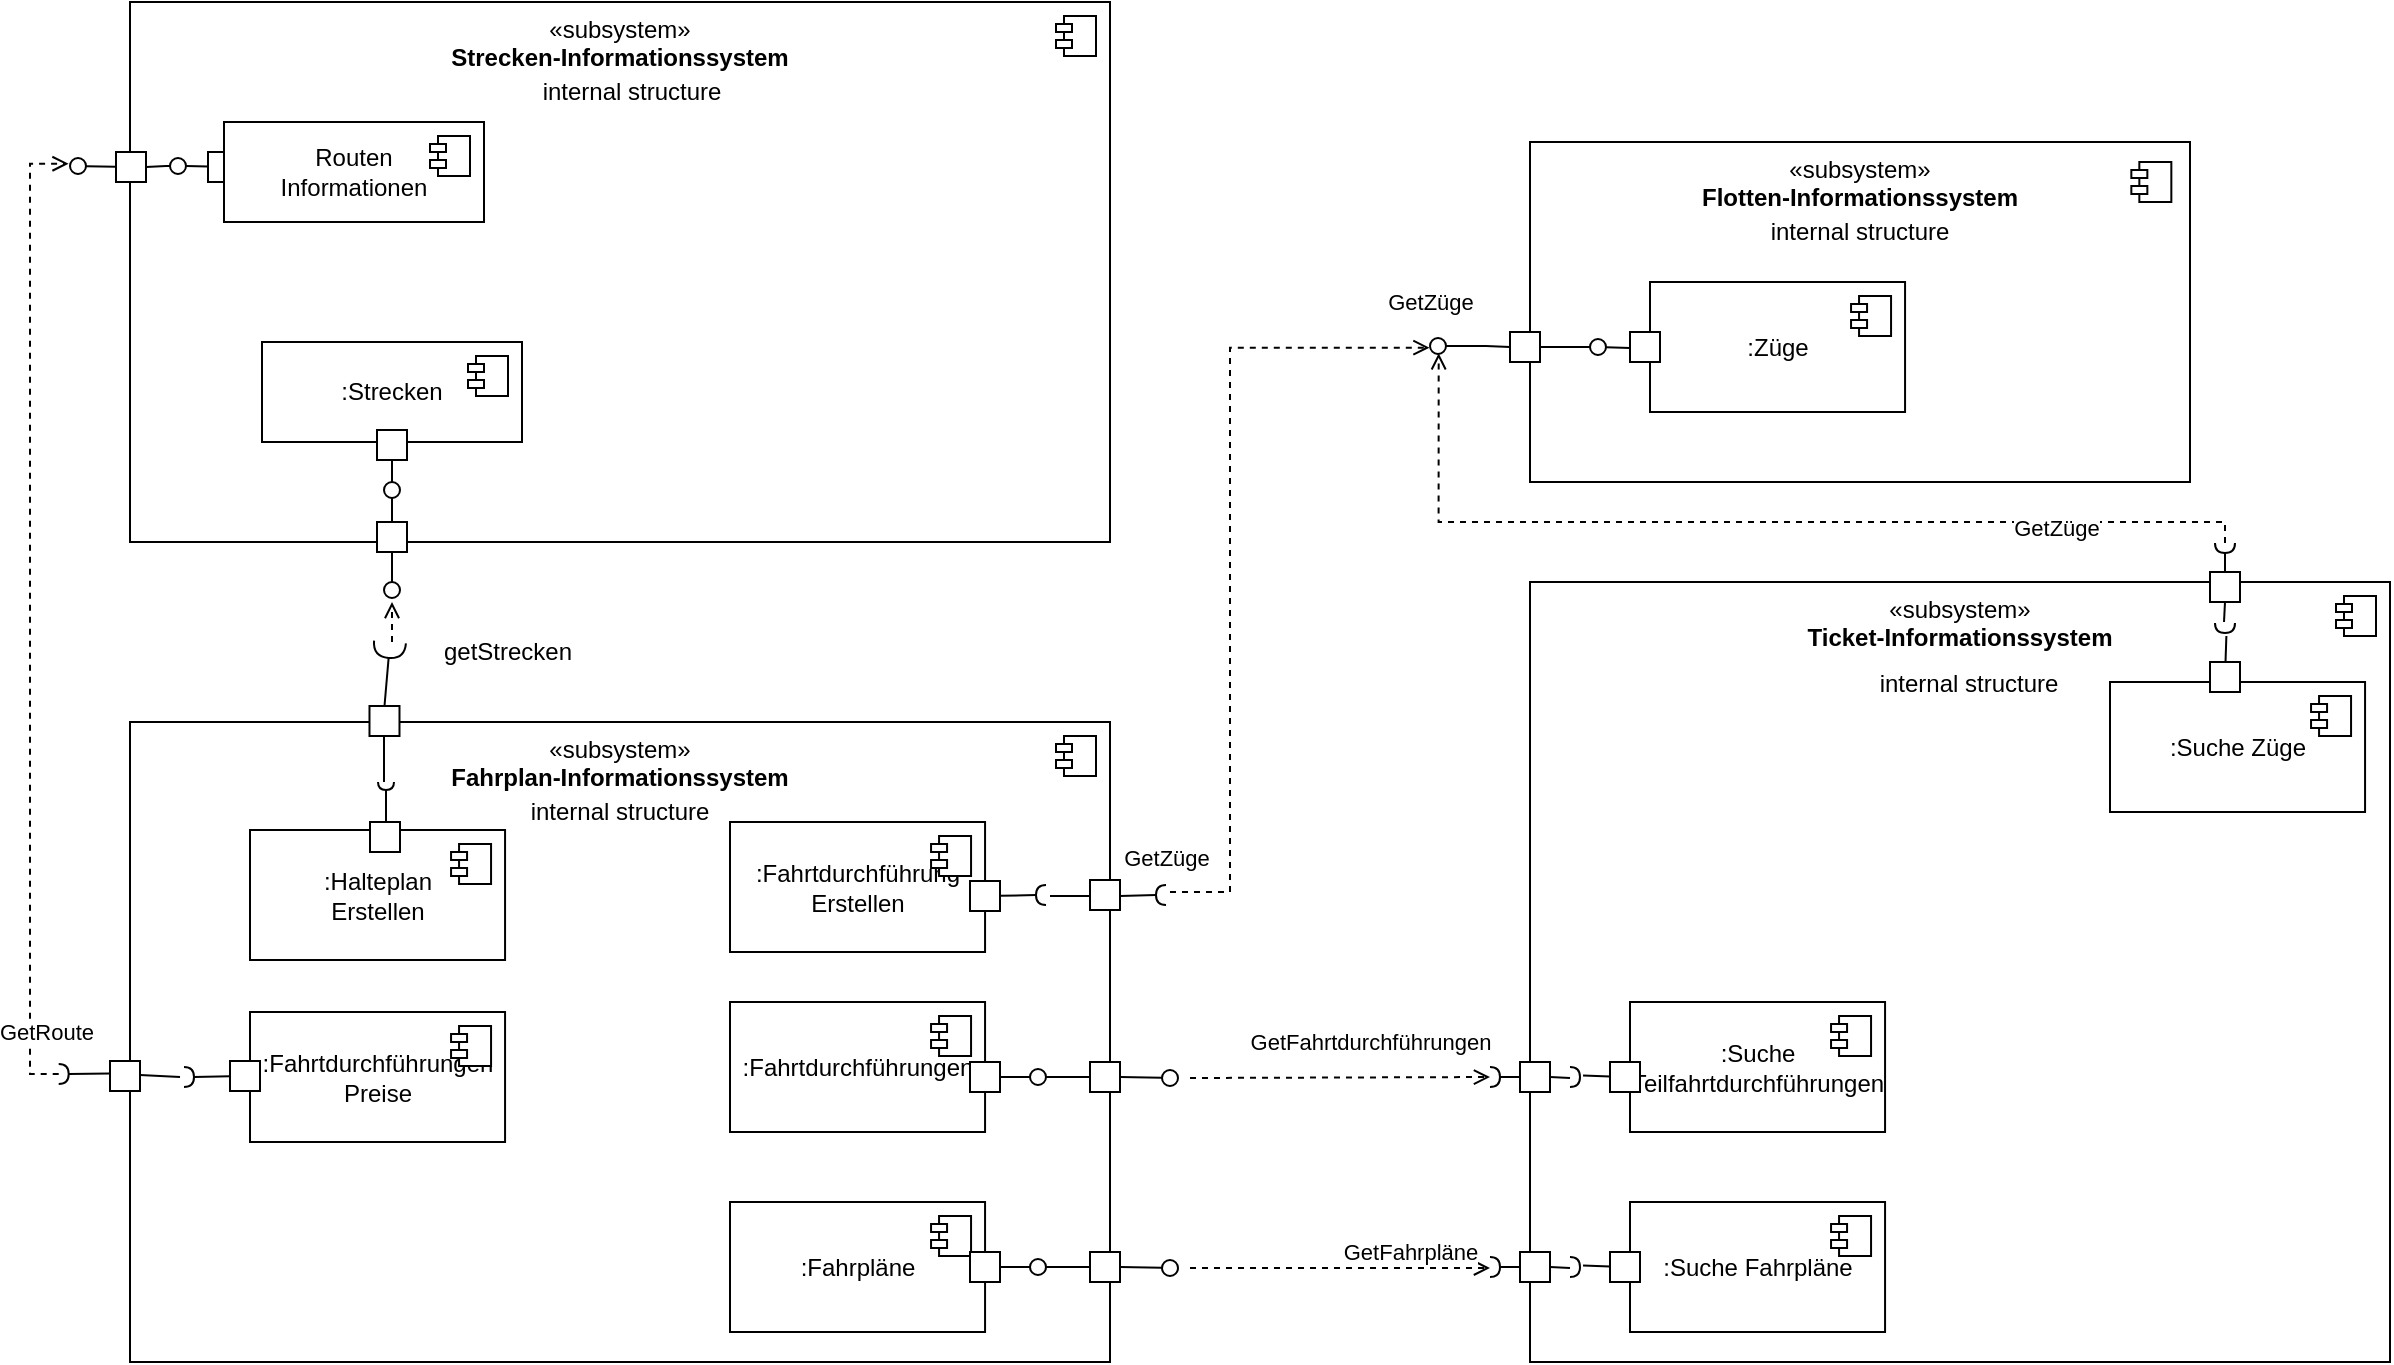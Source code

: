 <mxfile version="24.0.4" type="device">
  <diagram name="Seite-1" id="At29E6dpsmascSJsojqU">
    <mxGraphModel dx="2542" dy="983" grid="1" gridSize="10" guides="1" tooltips="1" connect="1" arrows="1" fold="1" page="1" pageScale="1" pageWidth="827" pageHeight="1169" math="0" shadow="0">
      <root>
        <mxCell id="0" />
        <mxCell id="1" parent="0" />
        <mxCell id="wO4vV6SQrVihlQiNvDUp-17" value="" style="rounded=0;orthogonalLoop=1;jettySize=auto;html=1;endArrow=halfCircle;endFill=0;endSize=6;strokeWidth=1;sketch=0;fontSize=12;curved=1;exitX=0.5;exitY=0;exitDx=0;exitDy=0;movable=0;resizable=0;rotatable=0;deletable=0;editable=0;locked=1;connectable=0;" parent="1" source="wO4vV6SQrVihlQiNvDUp-33" edge="1">
          <mxGeometry relative="1" as="geometry">
            <mxPoint x="85.8" y="461.08" as="sourcePoint" />
            <mxPoint x="20" y="420" as="targetPoint" />
            <Array as="points" />
          </mxGeometry>
        </mxCell>
        <mxCell id="wO4vV6SQrVihlQiNvDUp-13" value="" style="group;movable=1;resizable=1;rotatable=1;deletable=1;editable=1;locked=0;connectable=1;" parent="1" vertex="1" connectable="0">
          <mxGeometry x="-110" y="460" width="495" height="320" as="geometry" />
        </mxCell>
        <mxCell id="wO4vV6SQrVihlQiNvDUp-5" value="«subsystem»&lt;br&gt;&lt;b&gt;Fahrplan-Informationssystem&lt;/b&gt;" style="html=1;dropTarget=0;whiteSpace=wrap;verticalAlign=top;" parent="wO4vV6SQrVihlQiNvDUp-13" vertex="1">
          <mxGeometry width="490" height="320" as="geometry" />
        </mxCell>
        <mxCell id="wO4vV6SQrVihlQiNvDUp-6" value="" style="shape=module;jettyWidth=8;jettyHeight=4;movable=0;resizable=0;rotatable=0;deletable=0;editable=0;locked=1;connectable=0;" parent="wO4vV6SQrVihlQiNvDUp-5" vertex="1">
          <mxGeometry x="1" width="20" height="20" relative="1" as="geometry">
            <mxPoint x="-27" y="7" as="offset" />
          </mxGeometry>
        </mxCell>
        <mxCell id="wO4vV6SQrVihlQiNvDUp-45" value="" style="endArrow=none;html=1;rounded=0;movable=1;resizable=1;rotatable=1;deletable=1;editable=1;locked=0;connectable=1;" parent="wO4vV6SQrVihlQiNvDUp-13" edge="1">
          <mxGeometry width="50" height="50" relative="1" as="geometry">
            <mxPoint x="127" y="21.333" as="sourcePoint" />
            <mxPoint x="127" y="30" as="targetPoint" />
            <Array as="points">
              <mxPoint x="127" />
            </Array>
          </mxGeometry>
        </mxCell>
        <mxCell id="wO4vV6SQrVihlQiNvDUp-12" value="internal structure" style="text;html=1;align=center;verticalAlign=middle;whiteSpace=wrap;rounded=0;movable=0;resizable=0;rotatable=0;deletable=0;editable=0;locked=1;connectable=0;" parent="wO4vV6SQrVihlQiNvDUp-13" vertex="1">
          <mxGeometry x="155.167" y="36.0" width="179.667" height="18.0" as="geometry" />
        </mxCell>
        <mxCell id="wO4vV6SQrVihlQiNvDUp-33" value="" style="fontStyle=0;labelPosition=right;verticalLabelPosition=middle;align=left;verticalAlign=middle;spacingLeft=2;movable=0;resizable=0;rotatable=0;deletable=0;editable=0;locked=1;connectable=0;" parent="wO4vV6SQrVihlQiNvDUp-13" vertex="1">
          <mxGeometry x="119.744" y="-8" width="15" height="15" as="geometry" />
        </mxCell>
        <mxCell id="wO4vV6SQrVihlQiNvDUp-34" value=":Halteplan&lt;div&gt;Erstellen&lt;/div&gt;" style="html=1;dropTarget=0;whiteSpace=wrap;movable=0;resizable=0;rotatable=0;deletable=0;editable=0;locked=1;connectable=0;" parent="wO4vV6SQrVihlQiNvDUp-13" vertex="1">
          <mxGeometry x="60" y="54" width="127.53" height="65" as="geometry" />
        </mxCell>
        <mxCell id="wO4vV6SQrVihlQiNvDUp-35" value="" style="shape=module;jettyWidth=8;jettyHeight=4;movable=0;resizable=0;rotatable=0;deletable=0;editable=0;locked=1;connectable=0;" parent="wO4vV6SQrVihlQiNvDUp-34" vertex="1">
          <mxGeometry x="1" width="20" height="20" relative="1" as="geometry">
            <mxPoint x="-27" y="7" as="offset" />
          </mxGeometry>
        </mxCell>
        <mxCell id="wO4vV6SQrVihlQiNvDUp-40" value="" style="group;movable=0;resizable=0;rotatable=0;deletable=0;editable=0;locked=1;connectable=0;" parent="wO4vV6SQrVihlQiNvDUp-13" vertex="1" connectable="0">
          <mxGeometry x="119.998" y="50" width="49" height="15" as="geometry" />
        </mxCell>
        <mxCell id="wO4vV6SQrVihlQiNvDUp-41" value="" style="html=1;rounded=0;movable=0;resizable=0;rotatable=0;deletable=0;editable=0;locked=1;connectable=0;" parent="wO4vV6SQrVihlQiNvDUp-40" vertex="1">
          <mxGeometry width="15" height="15" as="geometry" />
        </mxCell>
        <mxCell id="wO4vV6SQrVihlQiNvDUp-56" value="" style="group;movable=0;resizable=0;rotatable=0;deletable=0;editable=0;locked=1;connectable=0;" parent="wO4vV6SQrVihlQiNvDUp-13" vertex="1" connectable="0">
          <mxGeometry x="50" y="79" width="38" height="15" as="geometry" />
        </mxCell>
        <mxCell id="8umoS0Q77vwr4y9otjsm-14" value=":Fahrtdurchführungen" style="html=1;dropTarget=0;whiteSpace=wrap;movable=0;resizable=0;rotatable=0;deletable=0;editable=0;locked=1;connectable=0;" parent="wO4vV6SQrVihlQiNvDUp-13" vertex="1">
          <mxGeometry x="300" y="140" width="127.53" height="65" as="geometry" />
        </mxCell>
        <mxCell id="8umoS0Q77vwr4y9otjsm-15" value="" style="shape=module;jettyWidth=8;jettyHeight=4;movable=0;resizable=0;rotatable=0;deletable=0;editable=0;locked=1;connectable=0;" parent="8umoS0Q77vwr4y9otjsm-14" vertex="1">
          <mxGeometry x="1" width="20" height="20" relative="1" as="geometry">
            <mxPoint x="-27" y="7" as="offset" />
          </mxGeometry>
        </mxCell>
        <mxCell id="8umoS0Q77vwr4y9otjsm-16" value="" style="group;movable=0;resizable=0;rotatable=0;deletable=0;editable=0;locked=1;connectable=0;" parent="wO4vV6SQrVihlQiNvDUp-13" vertex="1" connectable="0">
          <mxGeometry x="420" y="170" width="38" height="15" as="geometry" />
        </mxCell>
        <mxCell id="8umoS0Q77vwr4y9otjsm-17" value="" style="html=1;rounded=0;movable=0;resizable=0;rotatable=0;deletable=0;editable=0;locked=1;connectable=0;" parent="8umoS0Q77vwr4y9otjsm-16" vertex="1">
          <mxGeometry width="15" height="15" as="geometry" />
        </mxCell>
        <mxCell id="8umoS0Q77vwr4y9otjsm-18" value="" style="endArrow=none;html=1;rounded=0;align=center;verticalAlign=top;endFill=0;labelBackgroundColor=none;endSize=2;movable=0;resizable=0;rotatable=0;deletable=0;editable=0;locked=1;connectable=0;" parent="8umoS0Q77vwr4y9otjsm-16" source="8umoS0Q77vwr4y9otjsm-17" target="8umoS0Q77vwr4y9otjsm-19" edge="1">
          <mxGeometry relative="1" as="geometry" />
        </mxCell>
        <mxCell id="8umoS0Q77vwr4y9otjsm-19" value="" style="ellipse;html=1;fontSize=11;align=center;fillColor=none;points=[];aspect=fixed;resizable=0;verticalAlign=bottom;labelPosition=center;verticalLabelPosition=top;flipH=1;movable=0;rotatable=0;deletable=0;editable=0;locked=1;connectable=0;" parent="8umoS0Q77vwr4y9otjsm-16" vertex="1">
          <mxGeometry x="30" y="3.5" width="8" height="8" as="geometry" />
        </mxCell>
        <mxCell id="8umoS0Q77vwr4y9otjsm-21" value="" style="html=1;rounded=0;movable=0;resizable=0;rotatable=0;deletable=0;editable=0;locked=1;connectable=0;" parent="wO4vV6SQrVihlQiNvDUp-13" vertex="1">
          <mxGeometry x="480" y="170" width="15" height="15" as="geometry" />
        </mxCell>
        <mxCell id="8umoS0Q77vwr4y9otjsm-22" style="edgeStyle=orthogonalEdgeStyle;rounded=0;orthogonalLoop=1;jettySize=auto;html=1;entryX=0;entryY=0.5;entryDx=0;entryDy=0;endArrow=none;endFill=0;movable=0;resizable=0;rotatable=0;deletable=0;editable=0;locked=1;connectable=0;" parent="wO4vV6SQrVihlQiNvDUp-13" source="8umoS0Q77vwr4y9otjsm-19" target="8umoS0Q77vwr4y9otjsm-21" edge="1">
          <mxGeometry relative="1" as="geometry" />
        </mxCell>
        <mxCell id="8umoS0Q77vwr4y9otjsm-23" value=":Fahrpläne&lt;span style=&quot;color: rgba(0, 0, 0, 0); font-family: monospace; font-size: 0px; text-align: start; text-wrap: nowrap;&quot;&gt;%3CmxGraphModel%3E%3Croot%3E%3CmxCell%20id%3D%220%22%2F%3E%3CmxCell%20id%3D%221%22%20parent%3D%220%22%2F%3E%3CmxCell%20id%3D%222%22%20value%3D%22%3AHaltepl%C3%A4ne%22%20style%3D%22html%3D1%3BdropTarget%3D0%3BwhiteSpace%3Dwrap%3Bmovable%3D1%3Bresizable%3D1%3Brotatable%3D1%3Bdeletable%3D1%3Beditable%3D1%3Blocked%3D0%3Bconnectable%3D1%3B%22%20vertex%3D%221%22%20parent%3D%221%22%3E%3CmxGeometry%20x%3D%22190%22%20y%3D%22514%22%20width%3D%22127.53%22%20height%3D%2265%22%20as%3D%22geometry%22%2F%3E%3C%2FmxCell%3E%3CmxCell%20id%3D%223%22%20value%3D%22%22%20style%3D%22shape%3Dmodule%3BjettyWidth%3D8%3BjettyHeight%3D4%3Bmovable%3D0%3Bresizable%3D0%3Brotatable%3D0%3Bdeletable%3D0%3Beditable%3D0%3Blocked%3D1%3Bconnectable%3D0%3B%22%20vertex%3D%221%22%20parent%3D%222%22%3E%3CmxGeometry%20x%3D%221%22%20width%3D%2220%22%20height%3D%2220%22%20relative%3D%221%22%20as%3D%22geometry%22%3E%3CmxPoint%20x%3D%22-27%22%20y%3D%227%22%20as%3D%22offset%22%2F%3E%3C%2FmxGeometry%3E%3C%2FmxCell%3E%3C%2Froot%3E%3C%2FmxGraphModel%3E&lt;/span&gt;" style="html=1;dropTarget=0;whiteSpace=wrap;movable=0;resizable=0;rotatable=0;deletable=0;editable=0;locked=1;connectable=0;" parent="wO4vV6SQrVihlQiNvDUp-13" vertex="1">
          <mxGeometry x="300" y="240" width="127.53" height="65" as="geometry" />
        </mxCell>
        <mxCell id="8umoS0Q77vwr4y9otjsm-24" value="" style="shape=module;jettyWidth=8;jettyHeight=4;movable=0;resizable=0;rotatable=0;deletable=0;editable=0;locked=1;connectable=0;" parent="8umoS0Q77vwr4y9otjsm-23" vertex="1">
          <mxGeometry x="1" width="20" height="20" relative="1" as="geometry">
            <mxPoint x="-27" y="7" as="offset" />
          </mxGeometry>
        </mxCell>
        <mxCell id="8umoS0Q77vwr4y9otjsm-27" value=":Fahrtdurchführung&lt;div&gt;Erstellen&lt;/div&gt;" style="html=1;dropTarget=0;whiteSpace=wrap;movable=0;resizable=0;rotatable=0;deletable=0;editable=0;locked=1;connectable=0;" parent="wO4vV6SQrVihlQiNvDUp-13" vertex="1">
          <mxGeometry x="300" y="50" width="127.53" height="65" as="geometry" />
        </mxCell>
        <mxCell id="8umoS0Q77vwr4y9otjsm-28" value="" style="shape=module;jettyWidth=8;jettyHeight=4;movable=0;resizable=0;rotatable=0;deletable=0;editable=0;locked=1;connectable=0;" parent="8umoS0Q77vwr4y9otjsm-27" vertex="1">
          <mxGeometry x="1" width="20" height="20" relative="1" as="geometry">
            <mxPoint x="-27" y="7" as="offset" />
          </mxGeometry>
        </mxCell>
        <mxCell id="8umoS0Q77vwr4y9otjsm-66" value="" style="group;movable=0;resizable=0;rotatable=0;deletable=0;editable=0;locked=1;connectable=0;" parent="wO4vV6SQrVihlQiNvDUp-13" vertex="1" connectable="0">
          <mxGeometry x="420" y="265" width="38" height="15" as="geometry" />
        </mxCell>
        <mxCell id="8umoS0Q77vwr4y9otjsm-67" value="" style="html=1;rounded=0;movable=0;resizable=0;rotatable=0;deletable=0;editable=0;locked=1;connectable=0;" parent="8umoS0Q77vwr4y9otjsm-66" vertex="1">
          <mxGeometry width="15" height="15" as="geometry" />
        </mxCell>
        <mxCell id="8umoS0Q77vwr4y9otjsm-68" value="" style="endArrow=none;html=1;rounded=0;align=center;verticalAlign=top;endFill=0;labelBackgroundColor=none;endSize=2;movable=0;resizable=0;rotatable=0;deletable=0;editable=0;locked=1;connectable=0;" parent="8umoS0Q77vwr4y9otjsm-66" source="8umoS0Q77vwr4y9otjsm-67" target="8umoS0Q77vwr4y9otjsm-69" edge="1">
          <mxGeometry relative="1" as="geometry" />
        </mxCell>
        <mxCell id="8umoS0Q77vwr4y9otjsm-69" value="" style="ellipse;html=1;fontSize=11;align=center;fillColor=none;points=[];aspect=fixed;resizable=0;verticalAlign=bottom;labelPosition=center;verticalLabelPosition=top;flipH=1;movable=0;rotatable=0;deletable=0;editable=0;locked=1;connectable=0;" parent="8umoS0Q77vwr4y9otjsm-66" vertex="1">
          <mxGeometry x="30" y="3.5" width="8" height="8" as="geometry" />
        </mxCell>
        <mxCell id="8umoS0Q77vwr4y9otjsm-70" value="" style="html=1;rounded=0;movable=0;resizable=0;rotatable=0;deletable=0;editable=0;locked=1;connectable=0;" parent="wO4vV6SQrVihlQiNvDUp-13" vertex="1">
          <mxGeometry x="480" y="265" width="15" height="15" as="geometry" />
        </mxCell>
        <mxCell id="8umoS0Q77vwr4y9otjsm-71" style="edgeStyle=orthogonalEdgeStyle;rounded=0;orthogonalLoop=1;jettySize=auto;html=1;entryX=0;entryY=0.5;entryDx=0;entryDy=0;endArrow=none;endFill=0;movable=0;resizable=0;rotatable=0;deletable=0;editable=0;locked=1;connectable=0;" parent="wO4vV6SQrVihlQiNvDUp-13" source="8umoS0Q77vwr4y9otjsm-69" target="8umoS0Q77vwr4y9otjsm-70" edge="1">
          <mxGeometry relative="1" as="geometry" />
        </mxCell>
        <mxCell id="sw9Dr4dA5FuqY6v2gqYr-4" value=":Fahrtdurchführungen&lt;div&gt;Preise&lt;/div&gt;" style="html=1;dropTarget=0;whiteSpace=wrap;movable=0;resizable=0;rotatable=0;deletable=0;editable=0;locked=1;connectable=0;" vertex="1" parent="wO4vV6SQrVihlQiNvDUp-13">
          <mxGeometry x="60" y="145" width="127.53" height="65" as="geometry" />
        </mxCell>
        <mxCell id="sw9Dr4dA5FuqY6v2gqYr-5" value="" style="shape=module;jettyWidth=8;jettyHeight=4;movable=0;resizable=0;rotatable=0;deletable=0;editable=0;locked=1;connectable=0;" vertex="1" parent="sw9Dr4dA5FuqY6v2gqYr-4">
          <mxGeometry x="1" width="20" height="20" relative="1" as="geometry">
            <mxPoint x="-27" y="7" as="offset" />
          </mxGeometry>
        </mxCell>
        <mxCell id="sw9Dr4dA5FuqY6v2gqYr-6" value="" style="group;movable=0;resizable=0;rotatable=0;deletable=0;editable=0;locked=1;connectable=0;" vertex="1" connectable="0" parent="wO4vV6SQrVihlQiNvDUp-13">
          <mxGeometry x="420" y="79" width="75" height="15.5" as="geometry" />
        </mxCell>
        <mxCell id="8umoS0Q77vwr4y9otjsm-41" value="" style="html=1;rounded=0;movable=0;resizable=0;rotatable=0;deletable=0;editable=0;locked=1;connectable=0;" parent="sw9Dr4dA5FuqY6v2gqYr-6" vertex="1">
          <mxGeometry y="0.5" width="15" height="15" as="geometry" />
        </mxCell>
        <mxCell id="8umoS0Q77vwr4y9otjsm-42" value="" style="endArrow=none;html=1;rounded=0;align=center;verticalAlign=top;endFill=0;labelBackgroundColor=none;endSize=2;movable=0;resizable=0;rotatable=0;deletable=0;editable=0;locked=1;connectable=0;" parent="sw9Dr4dA5FuqY6v2gqYr-6" source="8umoS0Q77vwr4y9otjsm-41" target="8umoS0Q77vwr4y9otjsm-43" edge="1">
          <mxGeometry relative="1" as="geometry" />
        </mxCell>
        <mxCell id="8umoS0Q77vwr4y9otjsm-43" value="" style="shape=requiredInterface;html=1;fontSize=11;align=center;fillColor=none;points=[];aspect=fixed;resizable=0;verticalAlign=bottom;labelPosition=center;verticalLabelPosition=top;flipH=1;movable=0;rotatable=0;deletable=0;editable=0;locked=1;connectable=0;" parent="sw9Dr4dA5FuqY6v2gqYr-6" vertex="1">
          <mxGeometry x="33" y="2.5" width="5" height="10" as="geometry" />
        </mxCell>
        <mxCell id="8umoS0Q77vwr4y9otjsm-45" value="" style="html=1;rounded=0;movable=0;resizable=0;rotatable=0;deletable=0;editable=0;locked=1;connectable=0;" parent="sw9Dr4dA5FuqY6v2gqYr-6" vertex="1">
          <mxGeometry x="60" width="15" height="15" as="geometry" />
        </mxCell>
        <mxCell id="8umoS0Q77vwr4y9otjsm-46" value="" style="endArrow=none;html=1;rounded=0;align=center;verticalAlign=top;endFill=0;labelBackgroundColor=none;endSize=2;movable=0;resizable=0;rotatable=0;deletable=0;editable=0;locked=1;connectable=0;" parent="sw9Dr4dA5FuqY6v2gqYr-6" edge="1">
          <mxGeometry relative="1" as="geometry">
            <mxPoint x="60" y="8" as="sourcePoint" />
            <mxPoint x="40" y="8" as="targetPoint" />
          </mxGeometry>
        </mxCell>
        <mxCell id="sw9Dr4dA5FuqY6v2gqYr-7" value="" style="group;rotation=-180;movable=0;resizable=0;rotatable=0;deletable=0;editable=0;locked=1;connectable=0;" vertex="1" connectable="0" parent="wO4vV6SQrVihlQiNvDUp-13">
          <mxGeometry x="-10" y="169.5" width="75" height="15.5" as="geometry" />
        </mxCell>
        <mxCell id="sw9Dr4dA5FuqY6v2gqYr-8" value="" style="html=1;rounded=0;rotation=-180;movable=0;resizable=0;rotatable=0;deletable=0;editable=0;locked=1;connectable=0;" vertex="1" parent="sw9Dr4dA5FuqY6v2gqYr-7">
          <mxGeometry x="60" width="15" height="15" as="geometry" />
        </mxCell>
        <mxCell id="sw9Dr4dA5FuqY6v2gqYr-9" value="" style="endArrow=none;html=1;rounded=0;align=center;verticalAlign=top;endFill=0;labelBackgroundColor=none;endSize=2;movable=0;resizable=0;rotatable=0;deletable=0;editable=0;locked=1;connectable=0;" edge="1" parent="sw9Dr4dA5FuqY6v2gqYr-7" source="sw9Dr4dA5FuqY6v2gqYr-8" target="sw9Dr4dA5FuqY6v2gqYr-10">
          <mxGeometry relative="1" as="geometry" />
        </mxCell>
        <mxCell id="sw9Dr4dA5FuqY6v2gqYr-10" value="" style="shape=requiredInterface;html=1;fontSize=11;align=center;fillColor=none;points=[];aspect=fixed;resizable=0;verticalAlign=bottom;labelPosition=center;verticalLabelPosition=top;flipH=1;rotation=-180;movable=0;rotatable=0;deletable=0;editable=0;locked=1;connectable=0;" vertex="1" parent="sw9Dr4dA5FuqY6v2gqYr-7">
          <mxGeometry x="37" y="3" width="5" height="10" as="geometry" />
        </mxCell>
        <mxCell id="sw9Dr4dA5FuqY6v2gqYr-11" value="" style="html=1;rounded=0;rotation=-180;movable=0;resizable=0;rotatable=0;deletable=0;editable=0;locked=1;connectable=0;" vertex="1" parent="sw9Dr4dA5FuqY6v2gqYr-7">
          <mxGeometry width="15" height="15" as="geometry" />
        </mxCell>
        <mxCell id="sw9Dr4dA5FuqY6v2gqYr-12" value="" style="endArrow=none;html=1;rounded=0;align=center;verticalAlign=top;endFill=0;labelBackgroundColor=none;endSize=2;movable=0;resizable=0;rotatable=0;deletable=0;editable=0;locked=1;connectable=0;" edge="1" parent="sw9Dr4dA5FuqY6v2gqYr-7">
          <mxGeometry relative="1" as="geometry">
            <mxPoint x="15" y="7" as="sourcePoint" />
            <mxPoint x="35" y="8" as="targetPoint" />
          </mxGeometry>
        </mxCell>
        <mxCell id="wO4vV6SQrVihlQiNvDUp-16" value="" style="group" parent="1" vertex="1" connectable="0">
          <mxGeometry x="80" y="100" width="300" height="340" as="geometry" />
        </mxCell>
        <mxCell id="wO4vV6SQrVihlQiNvDUp-1" value="«subsystem»&lt;br&gt;&lt;font style=&quot;font-size: 12px;&quot;&gt;&lt;b&gt;Strecken-Informationssystem&lt;/b&gt;&lt;/font&gt;" style="html=1;dropTarget=0;whiteSpace=wrap;align=center;verticalAlign=top;" parent="wO4vV6SQrVihlQiNvDUp-16" vertex="1">
          <mxGeometry x="-190" width="490" height="270" as="geometry" />
        </mxCell>
        <mxCell id="wO4vV6SQrVihlQiNvDUp-2" value="" style="shape=module;jettyWidth=8;jettyHeight=4;" parent="wO4vV6SQrVihlQiNvDUp-1" vertex="1">
          <mxGeometry x="1" width="20" height="20" relative="1" as="geometry">
            <mxPoint x="-27" y="7" as="offset" />
          </mxGeometry>
        </mxCell>
        <mxCell id="wO4vV6SQrVihlQiNvDUp-9" value="internal structure" style="text;html=1;align=center;verticalAlign=middle;whiteSpace=wrap;rounded=0;" parent="wO4vV6SQrVihlQiNvDUp-16" vertex="1">
          <mxGeometry x="6" y="40" width="110" height="10" as="geometry" />
        </mxCell>
        <mxCell id="wO4vV6SQrVihlQiNvDUp-19" value=":Strecken" style="html=1;dropTarget=0;whiteSpace=wrap;" parent="wO4vV6SQrVihlQiNvDUp-16" vertex="1">
          <mxGeometry x="-124" y="170" width="130" height="50" as="geometry" />
        </mxCell>
        <mxCell id="wO4vV6SQrVihlQiNvDUp-20" value="" style="shape=module;jettyWidth=8;jettyHeight=4;" parent="wO4vV6SQrVihlQiNvDUp-19" vertex="1">
          <mxGeometry x="1" width="20" height="20" relative="1" as="geometry">
            <mxPoint x="-27" y="7" as="offset" />
          </mxGeometry>
        </mxCell>
        <mxCell id="wO4vV6SQrVihlQiNvDUp-21" value="" style="html=1;rounded=0;" parent="wO4vV6SQrVihlQiNvDUp-16" vertex="1">
          <mxGeometry x="-66.5" y="260" width="15" height="15" as="geometry" />
        </mxCell>
        <mxCell id="wO4vV6SQrVihlQiNvDUp-27" value="" style="html=1;rounded=0;" parent="wO4vV6SQrVihlQiNvDUp-16" vertex="1">
          <mxGeometry x="-66.5" y="214" width="15" height="15" as="geometry" />
        </mxCell>
        <mxCell id="wO4vV6SQrVihlQiNvDUp-28" value="" style="endArrow=none;html=1;rounded=0;align=center;verticalAlign=top;endFill=0;labelBackgroundColor=none;endSize=2;" parent="wO4vV6SQrVihlQiNvDUp-16" source="wO4vV6SQrVihlQiNvDUp-27" edge="1">
          <mxGeometry relative="1" as="geometry">
            <mxPoint x="-59" y="240" as="targetPoint" />
          </mxGeometry>
        </mxCell>
        <mxCell id="wO4vV6SQrVihlQiNvDUp-29" value="" style="ellipse;html=1;fontSize=11;align=center;fillColor=none;points=[];aspect=fixed;resizable=0;verticalAlign=bottom;labelPosition=center;verticalLabelPosition=top;flipH=1;" parent="wO4vV6SQrVihlQiNvDUp-16" vertex="1">
          <mxGeometry x="-63" y="240" width="8" height="8" as="geometry" />
        </mxCell>
        <mxCell id="wO4vV6SQrVihlQiNvDUp-30" value="" style="edgeStyle=orthogonalEdgeStyle;rounded=0;orthogonalLoop=1;jettySize=auto;html=1;endArrow=none;endFill=0;entryX=0.5;entryY=0;entryDx=0;entryDy=0;" parent="wO4vV6SQrVihlQiNvDUp-16" source="wO4vV6SQrVihlQiNvDUp-29" target="wO4vV6SQrVihlQiNvDUp-21" edge="1">
          <mxGeometry relative="1" as="geometry">
            <mxPoint x="-69" y="240" as="targetPoint" />
            <Array as="points">
              <mxPoint x="-59" y="250" />
              <mxPoint x="-59" y="250" />
            </Array>
          </mxGeometry>
        </mxCell>
        <mxCell id="8umoS0Q77vwr4y9otjsm-8" value="" style="ellipse;whiteSpace=wrap;html=1;align=center;aspect=fixed;fillColor=none;strokeColor=none;resizable=0;perimeter=centerPerimeter;rotatable=0;allowArrows=0;points=[];outlineConnect=1;" parent="wO4vV6SQrVihlQiNvDUp-16" vertex="1">
          <mxGeometry x="265" y="310" width="10" height="10" as="geometry" />
        </mxCell>
        <mxCell id="sw9Dr4dA5FuqY6v2gqYr-3" value="" style="group;rotation=90;" vertex="1" connectable="0" parent="wO4vV6SQrVihlQiNvDUp-16">
          <mxGeometry x="-186" y="40" width="15" height="84" as="geometry" />
        </mxCell>
        <mxCell id="8umoS0Q77vwr4y9otjsm-3" value="" style="html=1;rounded=0;rotation=90;" parent="sw9Dr4dA5FuqY6v2gqYr-3" vertex="1">
          <mxGeometry x="-11" y="35" width="15" height="15" as="geometry" />
        </mxCell>
        <mxCell id="8umoS0Q77vwr4y9otjsm-5" value="" style="endArrow=none;html=1;rounded=0;align=center;verticalAlign=top;endFill=0;labelBackgroundColor=none;endSize=2;" parent="sw9Dr4dA5FuqY6v2gqYr-3" source="8umoS0Q77vwr4y9otjsm-4" edge="1">
          <mxGeometry relative="1" as="geometry">
            <mxPoint x="24" y="42" as="targetPoint" />
          </mxGeometry>
        </mxCell>
        <mxCell id="8umoS0Q77vwr4y9otjsm-6" value="" style="ellipse;html=1;fontSize=11;align=center;fillColor=none;points=[];aspect=fixed;resizable=0;verticalAlign=bottom;labelPosition=center;verticalLabelPosition=top;flipH=1;rotation=90;" parent="sw9Dr4dA5FuqY6v2gqYr-3" vertex="1">
          <mxGeometry x="16" y="38" width="8" height="8" as="geometry" />
        </mxCell>
        <mxCell id="8umoS0Q77vwr4y9otjsm-7" value="" style="edgeStyle=orthogonalEdgeStyle;rounded=0;orthogonalLoop=1;jettySize=auto;html=1;endArrow=none;endFill=0;entryX=0.5;entryY=0;entryDx=0;entryDy=0;" parent="sw9Dr4dA5FuqY6v2gqYr-3" source="8umoS0Q77vwr4y9otjsm-6" target="8umoS0Q77vwr4y9otjsm-3" edge="1">
          <mxGeometry relative="1" as="geometry">
            <mxPoint x="24" y="32" as="targetPoint" />
            <Array as="points">
              <mxPoint x="14" y="42" />
              <mxPoint x="14" y="42" />
            </Array>
          </mxGeometry>
        </mxCell>
        <mxCell id="8umoS0Q77vwr4y9otjsm-9" value="" style="ellipse;html=1;fontSize=11;align=center;fillColor=none;points=[];aspect=fixed;resizable=0;verticalAlign=bottom;labelPosition=center;verticalLabelPosition=top;flipH=1;rotation=90;" parent="sw9Dr4dA5FuqY6v2gqYr-3" vertex="1">
          <mxGeometry x="-34" y="38" width="8" height="8" as="geometry" />
        </mxCell>
        <mxCell id="8umoS0Q77vwr4y9otjsm-10" value="" style="endArrow=none;html=1;rounded=0;align=center;verticalAlign=top;endFill=0;labelBackgroundColor=none;endSize=2;" parent="sw9Dr4dA5FuqY6v2gqYr-3" source="8umoS0Q77vwr4y9otjsm-3" target="8umoS0Q77vwr4y9otjsm-9" edge="1">
          <mxGeometry relative="1" as="geometry" />
        </mxCell>
        <mxCell id="8umoS0Q77vwr4y9otjsm-4" value="" style="html=1;rounded=0;rotation=90;" parent="sw9Dr4dA5FuqY6v2gqYr-3" vertex="1">
          <mxGeometry x="35" y="35" width="15" height="15" as="geometry" />
        </mxCell>
        <mxCell id="8umoS0Q77vwr4y9otjsm-1" value="Routen&lt;div&gt;Informationen&lt;/div&gt;" style="html=1;dropTarget=0;whiteSpace=wrap;" parent="1" vertex="1">
          <mxGeometry x="-63" y="160" width="130" height="50" as="geometry" />
        </mxCell>
        <mxCell id="8umoS0Q77vwr4y9otjsm-2" value="" style="shape=module;jettyWidth=8;jettyHeight=4;" parent="8umoS0Q77vwr4y9otjsm-1" vertex="1">
          <mxGeometry x="1" width="20" height="20" relative="1" as="geometry">
            <mxPoint x="-27" y="7" as="offset" />
          </mxGeometry>
        </mxCell>
        <mxCell id="wO4vV6SQrVihlQiNvDUp-18" value="" style="ellipse;whiteSpace=wrap;html=1;align=center;aspect=fixed;fillColor=none;strokeColor=none;resizable=0;perimeter=centerPerimeter;rotatable=0;allowArrows=0;points=[];outlineConnect=1;movable=0;deletable=0;editable=0;locked=1;connectable=0;" parent="1" vertex="1">
          <mxGeometry x="74" y="410" width="10" height="10" as="geometry" />
        </mxCell>
        <mxCell id="wO4vV6SQrVihlQiNvDUp-23" value="" style="ellipse;html=1;fontSize=11;align=center;fillColor=none;points=[];aspect=fixed;resizable=0;verticalAlign=bottom;labelPosition=center;verticalLabelPosition=top;flipH=1;" parent="1" vertex="1">
          <mxGeometry x="17" y="390" width="8" height="8" as="geometry" />
        </mxCell>
        <mxCell id="wO4vV6SQrVihlQiNvDUp-22" value="" style="endArrow=none;html=1;rounded=0;align=center;verticalAlign=top;endFill=0;labelBackgroundColor=none;endSize=2;" parent="1" source="wO4vV6SQrVihlQiNvDUp-21" target="wO4vV6SQrVihlQiNvDUp-23" edge="1">
          <mxGeometry relative="1" as="geometry" />
        </mxCell>
        <mxCell id="wO4vV6SQrVihlQiNvDUp-24" value="" style="endArrow=open;dashed=1;html=1;rounded=0;startArrow=none;startFill=0;endFill=0;movable=0;resizable=0;rotatable=0;deletable=0;editable=0;locked=1;connectable=0;" parent="1" edge="1">
          <mxGeometry width="50" height="50" relative="1" as="geometry">
            <mxPoint x="21" y="420" as="sourcePoint" />
            <mxPoint x="21" y="400" as="targetPoint" />
          </mxGeometry>
        </mxCell>
        <mxCell id="wO4vV6SQrVihlQiNvDUp-26" value="getStrecken" style="text;html=1;align=center;verticalAlign=middle;whiteSpace=wrap;rounded=0;movable=0;resizable=0;rotatable=0;deletable=0;editable=0;locked=1;connectable=0;" parent="1" vertex="1">
          <mxGeometry x="49" y="410" width="60" height="30" as="geometry" />
        </mxCell>
        <mxCell id="8umoS0Q77vwr4y9otjsm-39" style="edgeStyle=orthogonalEdgeStyle;rounded=0;orthogonalLoop=1;jettySize=auto;html=1;entryX=0;entryY=0.5;entryDx=0;entryDy=0;endArrow=none;endFill=0;movable=0;resizable=0;rotatable=0;deletable=0;editable=0;locked=1;connectable=0;" parent="1" source="8umoS0Q77vwr4y9otjsm-38" target="8umoS0Q77vwr4y9otjsm-34" edge="1">
          <mxGeometry relative="1" as="geometry" />
        </mxCell>
        <mxCell id="8umoS0Q77vwr4y9otjsm-38" value="" style="ellipse;html=1;fontSize=11;align=center;fillColor=none;points=[];aspect=fixed;resizable=0;verticalAlign=bottom;labelPosition=center;verticalLabelPosition=top;flipH=1;movable=0;rotatable=0;deletable=0;editable=0;locked=1;connectable=0;" parent="1" vertex="1">
          <mxGeometry x="540" y="268" width="8" height="8" as="geometry" />
        </mxCell>
        <mxCell id="8umoS0Q77vwr4y9otjsm-49" value="" style="endArrow=none;html=1;rounded=0;align=center;verticalAlign=top;endFill=0;labelBackgroundColor=none;endSize=2;movable=0;resizable=0;rotatable=0;deletable=0;editable=0;locked=1;connectable=0;" parent="1" target="8umoS0Q77vwr4y9otjsm-50" edge="1">
          <mxGeometry relative="1" as="geometry">
            <mxPoint x="385" y="547" as="sourcePoint" />
          </mxGeometry>
        </mxCell>
        <mxCell id="8umoS0Q77vwr4y9otjsm-50" value="" style="shape=requiredInterface;html=1;fontSize=11;align=center;fillColor=none;points=[];aspect=fixed;resizable=0;verticalAlign=bottom;labelPosition=center;verticalLabelPosition=top;flipH=1;movable=0;rotatable=0;deletable=0;editable=0;locked=1;connectable=0;" parent="1" vertex="1">
          <mxGeometry x="403" y="541.5" width="5" height="10" as="geometry" />
        </mxCell>
        <mxCell id="8umoS0Q77vwr4y9otjsm-52" value="" style="endArrow=open;dashed=1;html=1;rounded=0;startArrow=none;startFill=0;endFill=0;edgeStyle=orthogonalEdgeStyle;entryX=1.03;entryY=0.607;entryDx=0;entryDy=0;entryPerimeter=0;" parent="1" target="8umoS0Q77vwr4y9otjsm-38" edge="1">
          <mxGeometry width="50" height="50" relative="1" as="geometry">
            <mxPoint x="410" y="545" as="sourcePoint" />
            <mxPoint x="508.336" y="273.884" as="targetPoint" />
            <Array as="points">
              <mxPoint x="440" y="545" />
              <mxPoint x="440" y="273" />
            </Array>
          </mxGeometry>
        </mxCell>
        <mxCell id="8umoS0Q77vwr4y9otjsm-53" value="GetZüge" style="edgeLabel;html=1;align=center;verticalAlign=middle;resizable=0;points=[];movable=0;rotatable=0;deletable=0;editable=0;locked=1;connectable=0;" parent="8umoS0Q77vwr4y9otjsm-52" vertex="1" connectable="0">
          <mxGeometry x="-0.746" y="-1" relative="1" as="geometry">
            <mxPoint x="-33" y="4" as="offset" />
          </mxGeometry>
        </mxCell>
        <mxCell id="8umoS0Q77vwr4y9otjsm-54" value="GetZüge" style="edgeLabel;html=1;align=center;verticalAlign=middle;resizable=0;points=[];movable=0;rotatable=0;deletable=0;editable=0;locked=1;connectable=0;" parent="1" vertex="1" connectable="0">
          <mxGeometry x="540" y="250.003" as="geometry" />
        </mxCell>
        <mxCell id="8umoS0Q77vwr4y9otjsm-58" value="" style="html=1;verticalAlign=bottom;labelBackgroundColor=none;startArrow=halfCircle;startFill=0;startSize=2;endArrow=none;rounded=0;movable=1;resizable=1;rotatable=1;deletable=1;editable=1;locked=0;connectable=1;" parent="1" edge="1">
          <mxGeometry x="-1" y="3" relative="1" as="geometry">
            <mxPoint x="18" y="490" as="sourcePoint" />
            <mxPoint x="18" y="510" as="targetPoint" />
          </mxGeometry>
        </mxCell>
        <mxCell id="69BQ-wmhSMl5JSxLqICH-52" value="" style="html=1;verticalAlign=bottom;labelBackgroundColor=none;startArrow=oval;startFill=0;startSize=8;endArrow=none;rounded=0;entryX=1;entryY=0.5;entryDx=0;entryDy=0;movable=0;resizable=0;rotatable=0;deletable=0;editable=0;locked=1;connectable=0;" parent="1" target="8umoS0Q77vwr4y9otjsm-21" edge="1">
          <mxGeometry x="-1" y="3" relative="1" as="geometry">
            <mxPoint x="410" y="638" as="sourcePoint" />
            <mxPoint x="440" y="690" as="targetPoint" />
          </mxGeometry>
        </mxCell>
        <mxCell id="69BQ-wmhSMl5JSxLqICH-53" value="" style="html=1;verticalAlign=bottom;labelBackgroundColor=none;startArrow=oval;startFill=0;startSize=8;endArrow=none;rounded=0;entryX=1;entryY=0.5;entryDx=0;entryDy=0;movable=0;resizable=0;rotatable=0;deletable=0;editable=0;locked=1;connectable=0;" parent="1" target="8umoS0Q77vwr4y9otjsm-70" edge="1">
          <mxGeometry x="-1" y="3" relative="1" as="geometry">
            <mxPoint x="410" y="733" as="sourcePoint" />
            <mxPoint x="395" y="648" as="targetPoint" />
          </mxGeometry>
        </mxCell>
        <mxCell id="69BQ-wmhSMl5JSxLqICH-54" value="" style="endArrow=open;html=1;rounded=0;dashed=1;endFill=0;movable=0;resizable=0;rotatable=0;deletable=0;editable=0;locked=1;connectable=0;" parent="1" target="69BQ-wmhSMl5JSxLqICH-41" edge="1">
          <mxGeometry width="50" height="50" relative="1" as="geometry">
            <mxPoint x="420" y="638" as="sourcePoint" />
            <mxPoint x="410" y="630" as="targetPoint" />
          </mxGeometry>
        </mxCell>
        <mxCell id="sw9Dr4dA5FuqY6v2gqYr-17" value="GetFahrtdurchführungen" style="edgeLabel;html=1;align=center;verticalAlign=middle;resizable=0;points=[];movable=0;rotatable=0;deletable=0;editable=0;locked=1;connectable=0;" vertex="1" connectable="0" parent="69BQ-wmhSMl5JSxLqICH-54">
          <mxGeometry x="0.491" y="1" relative="1" as="geometry">
            <mxPoint x="-22" y="-17" as="offset" />
          </mxGeometry>
        </mxCell>
        <mxCell id="69BQ-wmhSMl5JSxLqICH-55" value="" style="endArrow=open;html=1;rounded=0;dashed=1;endFill=0;movable=0;resizable=0;rotatable=0;deletable=0;editable=0;locked=1;connectable=0;" parent="1" edge="1">
          <mxGeometry width="50" height="50" relative="1" as="geometry">
            <mxPoint x="420" y="733" as="sourcePoint" />
            <mxPoint x="570" y="733" as="targetPoint" />
          </mxGeometry>
        </mxCell>
        <mxCell id="sw9Dr4dA5FuqY6v2gqYr-18" value="GetFahrpläne" style="edgeLabel;html=1;align=center;verticalAlign=middle;resizable=0;points=[];movable=0;rotatable=0;deletable=0;editable=0;locked=1;connectable=0;" vertex="1" connectable="0" parent="69BQ-wmhSMl5JSxLqICH-55">
          <mxGeometry x="-0.133" y="-1" relative="1" as="geometry">
            <mxPoint x="45" y="-9" as="offset" />
          </mxGeometry>
        </mxCell>
        <mxCell id="sw9Dr4dA5FuqY6v2gqYr-1" value="" style="endArrow=open;dashed=1;html=1;rounded=0;startArrow=none;startFill=0;endFill=0;edgeStyle=orthogonalEdgeStyle;entryX=0.457;entryY=0.957;entryDx=0;entryDy=0;entryPerimeter=0;movable=0;resizable=0;rotatable=0;deletable=0;editable=0;locked=1;connectable=0;" edge="1" parent="1" source="69BQ-wmhSMl5JSxLqICH-49" target="8umoS0Q77vwr4y9otjsm-38">
          <mxGeometry width="50" height="50" relative="1" as="geometry">
            <mxPoint x="420" y="555" as="sourcePoint" />
            <mxPoint x="550" y="283" as="targetPoint" />
            <Array as="points">
              <mxPoint x="938" y="360" />
              <mxPoint x="544" y="360" />
            </Array>
          </mxGeometry>
        </mxCell>
        <mxCell id="sw9Dr4dA5FuqY6v2gqYr-2" value="GetZüge" style="edgeLabel;html=1;align=center;verticalAlign=middle;resizable=0;points=[];movable=0;rotatable=0;deletable=0;editable=0;locked=1;connectable=0;" vertex="1" connectable="0" parent="sw9Dr4dA5FuqY6v2gqYr-1">
          <mxGeometry x="-0.746" y="-1" relative="1" as="geometry">
            <mxPoint x="-33" y="4" as="offset" />
          </mxGeometry>
        </mxCell>
        <mxCell id="sw9Dr4dA5FuqY6v2gqYr-15" value="" style="group;rotation=-180;movable=0;resizable=0;rotatable=0;deletable=0;editable=0;locked=1;connectable=0;" vertex="1" connectable="0" parent="1">
          <mxGeometry x="-140" y="630" width="13" height="10" as="geometry" />
        </mxCell>
        <mxCell id="sw9Dr4dA5FuqY6v2gqYr-14" value="" style="shape=requiredInterface;html=1;fontSize=11;align=center;fillColor=none;points=[];aspect=fixed;resizable=0;verticalAlign=bottom;labelPosition=center;verticalLabelPosition=top;flipH=1;rotation=-180;movable=0;rotatable=0;deletable=0;editable=0;locked=1;connectable=0;" vertex="1" parent="sw9Dr4dA5FuqY6v2gqYr-15">
          <mxGeometry x="-5.652" y="1" width="5" height="10" as="geometry" />
        </mxCell>
        <mxCell id="sw9Dr4dA5FuqY6v2gqYr-13" value="" style="endArrow=none;html=1;rounded=0;align=center;verticalAlign=top;endFill=0;labelBackgroundColor=none;endSize=2;exitX=1.008;exitY=0.587;exitDx=0;exitDy=0;exitPerimeter=0;movable=0;resizable=0;rotatable=0;deletable=0;editable=0;locked=1;connectable=0;" edge="1" parent="1" target="sw9Dr4dA5FuqY6v2gqYr-14" source="sw9Dr4dA5FuqY6v2gqYr-11">
          <mxGeometry relative="1" as="geometry">
            <mxPoint x="-132.652" y="635" as="sourcePoint" />
          </mxGeometry>
        </mxCell>
        <mxCell id="8umoS0Q77vwr4y9otjsm-11" value="" style="endArrow=open;dashed=1;html=1;rounded=0;startArrow=none;startFill=0;endFill=0;edgeStyle=orthogonalEdgeStyle;entryX=0.643;entryY=1.089;entryDx=0;entryDy=0;entryPerimeter=0;" parent="1" target="8umoS0Q77vwr4y9otjsm-9" edge="1" source="sw9Dr4dA5FuqY6v2gqYr-14">
          <mxGeometry width="50" height="50" relative="1" as="geometry">
            <mxPoint x="-190" y="640" as="sourcePoint" />
            <mxPoint x="292" y="400" as="targetPoint" />
            <Array as="points">
              <mxPoint x="-160" y="636" />
              <mxPoint x="-160" y="181" />
            </Array>
          </mxGeometry>
        </mxCell>
        <mxCell id="sw9Dr4dA5FuqY6v2gqYr-16" value="GetRoute" style="edgeLabel;html=1;align=center;verticalAlign=middle;resizable=0;points=[];movable=0;rotatable=0;deletable=0;editable=0;locked=1;connectable=0;" vertex="1" connectable="0" parent="8umoS0Q77vwr4y9otjsm-11">
          <mxGeometry x="-0.918" relative="1" as="geometry">
            <mxPoint x="8" y="-16" as="offset" />
          </mxGeometry>
        </mxCell>
        <mxCell id="wO4vV6SQrVihlQiNvDUp-7" value="«subsystem»&lt;br&gt;&lt;b&gt;Ticket-Informationssystem&lt;/b&gt;" style="html=1;dropTarget=0;whiteSpace=wrap;verticalAlign=top;" parent="1" vertex="1">
          <mxGeometry x="590" y="390" width="430" height="390" as="geometry" />
        </mxCell>
        <mxCell id="wO4vV6SQrVihlQiNvDUp-8" value="" style="shape=module;jettyWidth=8;jettyHeight=4;movable=1;resizable=1;rotatable=1;deletable=1;editable=1;locked=0;connectable=1;" parent="wO4vV6SQrVihlQiNvDUp-7" vertex="1">
          <mxGeometry x="1" width="20" height="20" relative="1" as="geometry">
            <mxPoint x="-27" y="7" as="offset" />
          </mxGeometry>
        </mxCell>
        <mxCell id="wO4vV6SQrVihlQiNvDUp-11" value="internal structure" style="text;html=1;align=center;verticalAlign=middle;whiteSpace=wrap;rounded=0;movable=0;resizable=0;rotatable=0;deletable=0;editable=0;locked=1;connectable=0;" parent="1" vertex="1">
          <mxGeometry x="729.333" y="430.901" width="161.333" height="20.0" as="geometry" />
        </mxCell>
        <mxCell id="69BQ-wmhSMl5JSxLqICH-1" value=":Suche&lt;div&gt;Teilfahrtdurchführungen&lt;/div&gt;" style="html=1;dropTarget=0;whiteSpace=wrap;movable=0;resizable=0;rotatable=0;deletable=0;editable=0;locked=1;connectable=0;" parent="1" vertex="1">
          <mxGeometry x="640" y="600" width="127.53" height="65" as="geometry" />
        </mxCell>
        <mxCell id="69BQ-wmhSMl5JSxLqICH-2" value="" style="shape=module;jettyWidth=8;jettyHeight=4;movable=0;resizable=0;rotatable=0;deletable=0;editable=0;locked=1;connectable=0;" parent="69BQ-wmhSMl5JSxLqICH-1" vertex="1">
          <mxGeometry x="1" width="20" height="20" relative="1" as="geometry">
            <mxPoint x="-27" y="7" as="offset" />
          </mxGeometry>
        </mxCell>
        <mxCell id="69BQ-wmhSMl5JSxLqICH-7" value=":Suche Fahrpläne" style="html=1;dropTarget=0;whiteSpace=wrap;movable=0;resizable=0;rotatable=0;deletable=0;editable=0;locked=1;connectable=0;" parent="1" vertex="1">
          <mxGeometry x="640" y="700" width="127.53" height="65" as="geometry" />
        </mxCell>
        <mxCell id="69BQ-wmhSMl5JSxLqICH-8" value="" style="shape=module;jettyWidth=8;jettyHeight=4;movable=0;resizable=0;rotatable=0;deletable=0;editable=0;locked=1;connectable=0;" parent="69BQ-wmhSMl5JSxLqICH-7" vertex="1">
          <mxGeometry x="1" width="20" height="20" relative="1" as="geometry">
            <mxPoint x="-27" y="7" as="offset" />
          </mxGeometry>
        </mxCell>
        <mxCell id="69BQ-wmhSMl5JSxLqICH-9" value=":Suche Züge" style="html=1;dropTarget=0;whiteSpace=wrap;movable=0;resizable=0;rotatable=0;deletable=0;editable=0;locked=1;connectable=0;" parent="1" vertex="1">
          <mxGeometry x="880" y="440" width="127.53" height="65" as="geometry" />
        </mxCell>
        <mxCell id="69BQ-wmhSMl5JSxLqICH-10" value="" style="shape=module;jettyWidth=8;jettyHeight=4;movable=0;resizable=0;rotatable=0;deletable=0;editable=0;locked=1;connectable=0;" parent="69BQ-wmhSMl5JSxLqICH-9" vertex="1">
          <mxGeometry x="1" width="20" height="20" relative="1" as="geometry">
            <mxPoint x="-27" y="7" as="offset" />
          </mxGeometry>
        </mxCell>
        <mxCell id="69BQ-wmhSMl5JSxLqICH-25" value="" style="html=1;rounded=0;movable=0;resizable=0;rotatable=0;deletable=0;editable=0;locked=1;connectable=0;" parent="1" vertex="1">
          <mxGeometry x="630" y="725" width="15" height="15" as="geometry" />
        </mxCell>
        <mxCell id="69BQ-wmhSMl5JSxLqICH-27" value="" style="endArrow=none;html=1;rounded=0;align=center;verticalAlign=top;endFill=0;labelBackgroundColor=none;endSize=2;entryX=1.305;entryY=0.569;entryDx=0;entryDy=0;entryPerimeter=0;movable=0;resizable=0;rotatable=0;deletable=0;editable=0;locked=1;connectable=0;" parent="1" source="69BQ-wmhSMl5JSxLqICH-25" target="69BQ-wmhSMl5JSxLqICH-28" edge="1">
          <mxGeometry relative="1" as="geometry">
            <mxPoint x="630" y="733" as="sourcePoint" />
            <mxPoint x="610" y="733" as="targetPoint" />
          </mxGeometry>
        </mxCell>
        <mxCell id="69BQ-wmhSMl5JSxLqICH-28" value="" style="shape=requiredInterface;html=1;fontSize=11;align=center;fillColor=none;points=[];aspect=fixed;resizable=0;verticalAlign=bottom;labelPosition=center;verticalLabelPosition=top;flipH=1;rotation=-180;movable=0;rotatable=0;deletable=0;editable=0;locked=1;connectable=0;" parent="1" vertex="1">
          <mxGeometry x="610" y="727.5" width="5" height="10" as="geometry" />
        </mxCell>
        <mxCell id="69BQ-wmhSMl5JSxLqICH-30" value="" style="html=1;rounded=0;movable=0;resizable=0;rotatable=0;deletable=0;editable=0;locked=1;connectable=0;" parent="1" vertex="1">
          <mxGeometry x="585" y="725" width="15" height="15" as="geometry" />
        </mxCell>
        <mxCell id="69BQ-wmhSMl5JSxLqICH-31" value="" style="endArrow=none;html=1;rounded=0;align=center;verticalAlign=top;endFill=0;labelBackgroundColor=none;endSize=2;movable=0;resizable=0;rotatable=0;deletable=0;editable=0;locked=1;connectable=0;" parent="1" source="69BQ-wmhSMl5JSxLqICH-33" edge="1">
          <mxGeometry relative="1" as="geometry">
            <mxPoint x="585" y="733" as="sourcePoint" />
            <mxPoint x="575" y="733" as="targetPoint" />
          </mxGeometry>
        </mxCell>
        <mxCell id="69BQ-wmhSMl5JSxLqICH-32" value="" style="endArrow=none;html=1;rounded=0;align=center;verticalAlign=top;endFill=0;labelBackgroundColor=none;endSize=2;movable=0;resizable=0;rotatable=0;deletable=0;editable=0;locked=1;connectable=0;" parent="1" source="69BQ-wmhSMl5JSxLqICH-30" target="69BQ-wmhSMl5JSxLqICH-33" edge="1">
          <mxGeometry relative="1" as="geometry">
            <mxPoint x="585" y="733" as="sourcePoint" />
            <mxPoint x="575" y="733" as="targetPoint" />
          </mxGeometry>
        </mxCell>
        <mxCell id="69BQ-wmhSMl5JSxLqICH-33" value="" style="shape=requiredInterface;html=1;fontSize=11;align=center;fillColor=none;points=[];aspect=fixed;resizable=0;verticalAlign=bottom;labelPosition=center;verticalLabelPosition=top;flipH=1;rotation=-180;movable=0;rotatable=0;deletable=0;editable=0;locked=1;connectable=0;" parent="1" vertex="1">
          <mxGeometry x="570" y="727.5" width="5" height="10" as="geometry" />
        </mxCell>
        <mxCell id="69BQ-wmhSMl5JSxLqICH-34" value="" style="endArrow=none;html=1;rounded=0;align=center;verticalAlign=top;endFill=0;labelBackgroundColor=none;endSize=2;entryX=1;entryY=0.5;entryDx=0;entryDy=0;movable=0;resizable=0;rotatable=0;deletable=0;editable=0;locked=1;connectable=0;" parent="1" target="69BQ-wmhSMl5JSxLqICH-30" edge="1">
          <mxGeometry relative="1" as="geometry">
            <mxPoint x="610" y="733" as="sourcePoint" />
            <mxPoint x="515" y="761.5" as="targetPoint" />
          </mxGeometry>
        </mxCell>
        <mxCell id="69BQ-wmhSMl5JSxLqICH-35" value="" style="html=1;rounded=0;movable=0;resizable=0;rotatable=0;deletable=0;editable=0;locked=1;connectable=0;" parent="1" vertex="1">
          <mxGeometry x="630" y="630" width="15" height="15" as="geometry" />
        </mxCell>
        <mxCell id="69BQ-wmhSMl5JSxLqICH-36" value="" style="endArrow=none;html=1;rounded=0;align=center;verticalAlign=top;endFill=0;labelBackgroundColor=none;endSize=2;entryX=1.305;entryY=0.569;entryDx=0;entryDy=0;entryPerimeter=0;movable=0;resizable=0;rotatable=0;deletable=0;editable=0;locked=1;connectable=0;" parent="1" source="69BQ-wmhSMl5JSxLqICH-35" target="69BQ-wmhSMl5JSxLqICH-37" edge="1">
          <mxGeometry relative="1" as="geometry">
            <mxPoint x="630" y="638" as="sourcePoint" />
            <mxPoint x="610" y="638" as="targetPoint" />
          </mxGeometry>
        </mxCell>
        <mxCell id="69BQ-wmhSMl5JSxLqICH-37" value="" style="shape=requiredInterface;html=1;fontSize=11;align=center;fillColor=none;points=[];aspect=fixed;resizable=0;verticalAlign=bottom;labelPosition=center;verticalLabelPosition=top;flipH=1;rotation=-180;movable=0;rotatable=0;deletable=0;editable=0;locked=1;connectable=0;" parent="1" vertex="1">
          <mxGeometry x="610" y="632.5" width="5" height="10" as="geometry" />
        </mxCell>
        <mxCell id="69BQ-wmhSMl5JSxLqICH-38" value="" style="html=1;rounded=0;movable=0;resizable=0;rotatable=0;deletable=0;editable=0;locked=1;connectable=0;" parent="1" vertex="1">
          <mxGeometry x="585" y="630" width="15" height="15" as="geometry" />
        </mxCell>
        <mxCell id="69BQ-wmhSMl5JSxLqICH-39" value="" style="endArrow=none;html=1;rounded=0;align=center;verticalAlign=top;endFill=0;labelBackgroundColor=none;endSize=2;movable=0;resizable=0;rotatable=0;deletable=0;editable=0;locked=1;connectable=0;" parent="1" source="69BQ-wmhSMl5JSxLqICH-41" edge="1">
          <mxGeometry relative="1" as="geometry">
            <mxPoint x="585" y="638" as="sourcePoint" />
            <mxPoint x="575" y="638" as="targetPoint" />
          </mxGeometry>
        </mxCell>
        <mxCell id="69BQ-wmhSMl5JSxLqICH-40" value="" style="endArrow=none;html=1;rounded=0;align=center;verticalAlign=top;endFill=0;labelBackgroundColor=none;endSize=2;movable=0;resizable=0;rotatable=0;deletable=0;editable=0;locked=1;connectable=0;" parent="1" source="69BQ-wmhSMl5JSxLqICH-38" target="69BQ-wmhSMl5JSxLqICH-41" edge="1">
          <mxGeometry relative="1" as="geometry">
            <mxPoint x="585" y="638" as="sourcePoint" />
            <mxPoint x="575" y="638" as="targetPoint" />
          </mxGeometry>
        </mxCell>
        <mxCell id="69BQ-wmhSMl5JSxLqICH-41" value="" style="shape=requiredInterface;html=1;fontSize=11;align=center;fillColor=none;points=[];aspect=fixed;resizable=0;verticalAlign=bottom;labelPosition=center;verticalLabelPosition=top;flipH=1;rotation=-180;movable=0;rotatable=0;deletable=0;editable=0;locked=1;connectable=0;" parent="1" vertex="1">
          <mxGeometry x="570" y="632.5" width="5" height="10" as="geometry" />
        </mxCell>
        <mxCell id="69BQ-wmhSMl5JSxLqICH-42" value="" style="endArrow=none;html=1;rounded=0;align=center;verticalAlign=top;endFill=0;labelBackgroundColor=none;endSize=2;entryX=1;entryY=0.5;entryDx=0;entryDy=0;movable=0;resizable=0;rotatable=0;deletable=0;editable=0;locked=1;connectable=0;" parent="1" target="69BQ-wmhSMl5JSxLqICH-38" edge="1">
          <mxGeometry relative="1" as="geometry">
            <mxPoint x="610" y="638" as="sourcePoint" />
            <mxPoint x="515" y="666.5" as="targetPoint" />
          </mxGeometry>
        </mxCell>
        <mxCell id="69BQ-wmhSMl5JSxLqICH-51" value="" style="group;rotation=90;movable=0;resizable=0;rotatable=0;deletable=0;editable=0;locked=1;connectable=0;" parent="1" vertex="1" connectable="0">
          <mxGeometry x="900" y="400" width="75" height="15" as="geometry" />
        </mxCell>
        <mxCell id="69BQ-wmhSMl5JSxLqICH-43" value="" style="html=1;rounded=0;rotation=90;movable=0;resizable=0;rotatable=0;deletable=0;editable=0;locked=1;connectable=0;" parent="69BQ-wmhSMl5JSxLqICH-51" vertex="1">
          <mxGeometry x="30" y="30" width="15" height="15" as="geometry" />
        </mxCell>
        <mxCell id="69BQ-wmhSMl5JSxLqICH-44" value="" style="endArrow=none;html=1;rounded=0;align=center;verticalAlign=top;endFill=0;labelBackgroundColor=none;endSize=2;entryX=1.305;entryY=0.569;entryDx=0;entryDy=0;entryPerimeter=0;movable=0;resizable=0;rotatable=0;deletable=0;editable=0;locked=1;connectable=0;" parent="69BQ-wmhSMl5JSxLqICH-51" source="69BQ-wmhSMl5JSxLqICH-43" target="69BQ-wmhSMl5JSxLqICH-45" edge="1">
          <mxGeometry relative="1" as="geometry">
            <mxPoint x="37" y="30" as="sourcePoint" />
            <mxPoint x="37" y="10" as="targetPoint" />
          </mxGeometry>
        </mxCell>
        <mxCell id="69BQ-wmhSMl5JSxLqICH-45" value="" style="shape=requiredInterface;html=1;fontSize=11;align=center;fillColor=none;points=[];aspect=fixed;resizable=0;verticalAlign=bottom;labelPosition=center;verticalLabelPosition=top;flipH=1;rotation=-90;movable=0;rotatable=0;deletable=0;editable=0;locked=1;connectable=0;" parent="69BQ-wmhSMl5JSxLqICH-51" vertex="1">
          <mxGeometry x="35" y="8" width="5" height="10" as="geometry" />
        </mxCell>
        <mxCell id="69BQ-wmhSMl5JSxLqICH-46" value="" style="html=1;rounded=0;rotation=90;movable=0;resizable=0;rotatable=0;deletable=0;editable=0;locked=1;connectable=0;" parent="69BQ-wmhSMl5JSxLqICH-51" vertex="1">
          <mxGeometry x="30" y="-15" width="15" height="15" as="geometry" />
        </mxCell>
        <mxCell id="69BQ-wmhSMl5JSxLqICH-47" value="" style="endArrow=none;html=1;rounded=0;align=center;verticalAlign=top;endFill=0;labelBackgroundColor=none;endSize=2;movable=0;resizable=0;rotatable=0;deletable=0;editable=0;locked=1;connectable=0;" parent="69BQ-wmhSMl5JSxLqICH-51" source="69BQ-wmhSMl5JSxLqICH-49" edge="1">
          <mxGeometry relative="1" as="geometry">
            <mxPoint x="37" y="-15" as="sourcePoint" />
            <mxPoint x="37" y="-25" as="targetPoint" />
          </mxGeometry>
        </mxCell>
        <mxCell id="69BQ-wmhSMl5JSxLqICH-48" value="" style="endArrow=none;html=1;rounded=0;align=center;verticalAlign=top;endFill=0;labelBackgroundColor=none;endSize=2;movable=0;resizable=0;rotatable=0;deletable=0;editable=0;locked=1;connectable=0;" parent="69BQ-wmhSMl5JSxLqICH-51" source="69BQ-wmhSMl5JSxLqICH-46" target="69BQ-wmhSMl5JSxLqICH-49" edge="1">
          <mxGeometry relative="1" as="geometry">
            <mxPoint x="37" y="-15" as="sourcePoint" />
            <mxPoint x="37" y="-25" as="targetPoint" />
          </mxGeometry>
        </mxCell>
        <mxCell id="69BQ-wmhSMl5JSxLqICH-49" value="" style="shape=requiredInterface;html=1;fontSize=11;align=center;fillColor=none;points=[];aspect=fixed;resizable=0;verticalAlign=bottom;labelPosition=center;verticalLabelPosition=top;flipH=1;rotation=-90;movable=0;rotatable=0;deletable=0;editable=0;locked=1;connectable=0;" parent="69BQ-wmhSMl5JSxLqICH-51" vertex="1">
          <mxGeometry x="35" y="-32" width="5" height="10" as="geometry" />
        </mxCell>
        <mxCell id="69BQ-wmhSMl5JSxLqICH-50" value="" style="endArrow=none;html=1;rounded=0;align=center;verticalAlign=top;endFill=0;labelBackgroundColor=none;endSize=2;entryX=1;entryY=0.5;entryDx=0;entryDy=0;movable=0;resizable=0;rotatable=0;deletable=0;editable=0;locked=1;connectable=0;" parent="69BQ-wmhSMl5JSxLqICH-51" target="69BQ-wmhSMl5JSxLqICH-46" edge="1">
          <mxGeometry relative="1" as="geometry">
            <mxPoint x="37" y="10" as="sourcePoint" />
            <mxPoint x="8" y="-85" as="targetPoint" />
          </mxGeometry>
        </mxCell>
        <mxCell id="wO4vV6SQrVihlQiNvDUp-3" value="«subsystem»&lt;br&gt;&lt;b style=&quot;&quot;&gt;&lt;font style=&quot;font-size: 12px;&quot; face=&quot;Helvetica&quot;&gt;Flotten-Informationssystem&lt;/font&gt;&lt;/b&gt;" style="html=1;dropTarget=0;whiteSpace=wrap;verticalAlign=top;container=0;" parent="1" vertex="1">
          <mxGeometry x="590" y="170" width="330" height="170" as="geometry" />
        </mxCell>
        <mxCell id="wO4vV6SQrVihlQiNvDUp-10" value="internal structure" style="text;html=1;align=center;verticalAlign=middle;whiteSpace=wrap;rounded=0;" parent="1" vertex="1">
          <mxGeometry x="676.167" y="210.001" width="157.667" height="10.37" as="geometry" />
        </mxCell>
        <mxCell id="8umoS0Q77vwr4y9otjsm-29" value=":Züge" style="html=1;dropTarget=0;whiteSpace=wrap;movable=0;resizable=0;rotatable=0;deletable=0;editable=0;locked=1;connectable=0;" parent="1" vertex="1">
          <mxGeometry x="650" y="240" width="127.53" height="65" as="geometry" />
        </mxCell>
        <mxCell id="8umoS0Q77vwr4y9otjsm-30" value="" style="shape=module;jettyWidth=8;jettyHeight=4;movable=0;resizable=0;rotatable=0;deletable=0;editable=0;locked=1;connectable=0;" parent="8umoS0Q77vwr4y9otjsm-29" vertex="1">
          <mxGeometry x="1" width="20" height="20" relative="1" as="geometry">
            <mxPoint x="-27" y="7" as="offset" />
          </mxGeometry>
        </mxCell>
        <mxCell id="8umoS0Q77vwr4y9otjsm-31" value="" style="html=1;rounded=0;movable=0;resizable=0;rotatable=0;deletable=0;editable=0;locked=1;connectable=0;" parent="1" vertex="1">
          <mxGeometry x="640" y="265" width="15" height="15" as="geometry" />
        </mxCell>
        <mxCell id="8umoS0Q77vwr4y9otjsm-32" value="" style="ellipse;html=1;fontSize=11;align=center;fillColor=none;points=[];aspect=fixed;resizable=0;verticalAlign=bottom;labelPosition=center;verticalLabelPosition=top;flipH=1;movable=0;rotatable=0;deletable=0;editable=0;locked=1;connectable=0;" parent="1" vertex="1">
          <mxGeometry x="620" y="268.5" width="8" height="8" as="geometry" />
        </mxCell>
        <mxCell id="8umoS0Q77vwr4y9otjsm-33" value="" style="endArrow=none;html=1;rounded=0;align=center;verticalAlign=top;endFill=0;labelBackgroundColor=none;endSize=2;movable=0;resizable=0;rotatable=0;deletable=0;editable=0;locked=1;connectable=0;" parent="1" target="8umoS0Q77vwr4y9otjsm-32" edge="1">
          <mxGeometry relative="1" as="geometry">
            <mxPoint x="640" y="273" as="sourcePoint" />
          </mxGeometry>
        </mxCell>
        <mxCell id="8umoS0Q77vwr4y9otjsm-34" value="" style="html=1;rounded=0;movable=0;resizable=0;rotatable=0;deletable=0;editable=0;locked=1;connectable=0;" parent="1" vertex="1">
          <mxGeometry x="580" y="265" width="15" height="15" as="geometry" />
        </mxCell>
        <mxCell id="8umoS0Q77vwr4y9otjsm-35" style="rounded=0;orthogonalLoop=1;jettySize=auto;html=1;endArrow=none;endFill=0;entryX=1;entryY=0.493;entryDx=0;entryDy=0;entryPerimeter=0;movable=0;resizable=0;rotatable=0;deletable=0;editable=0;locked=1;connectable=0;" parent="1" source="8umoS0Q77vwr4y9otjsm-34" target="8umoS0Q77vwr4y9otjsm-32" edge="1">
          <mxGeometry relative="1" as="geometry">
            <mxPoint x="620" y="270" as="targetPoint" />
          </mxGeometry>
        </mxCell>
        <mxCell id="sw9Dr4dA5FuqY6v2gqYr-19" value="" style="shape=module;jettyWidth=8;jettyHeight=4;movable=1;resizable=1;rotatable=1;deletable=1;editable=1;locked=0;connectable=1;" vertex="1" parent="1">
          <mxGeometry x="890.67" y="180" width="20" height="20" as="geometry" />
        </mxCell>
      </root>
    </mxGraphModel>
  </diagram>
</mxfile>
